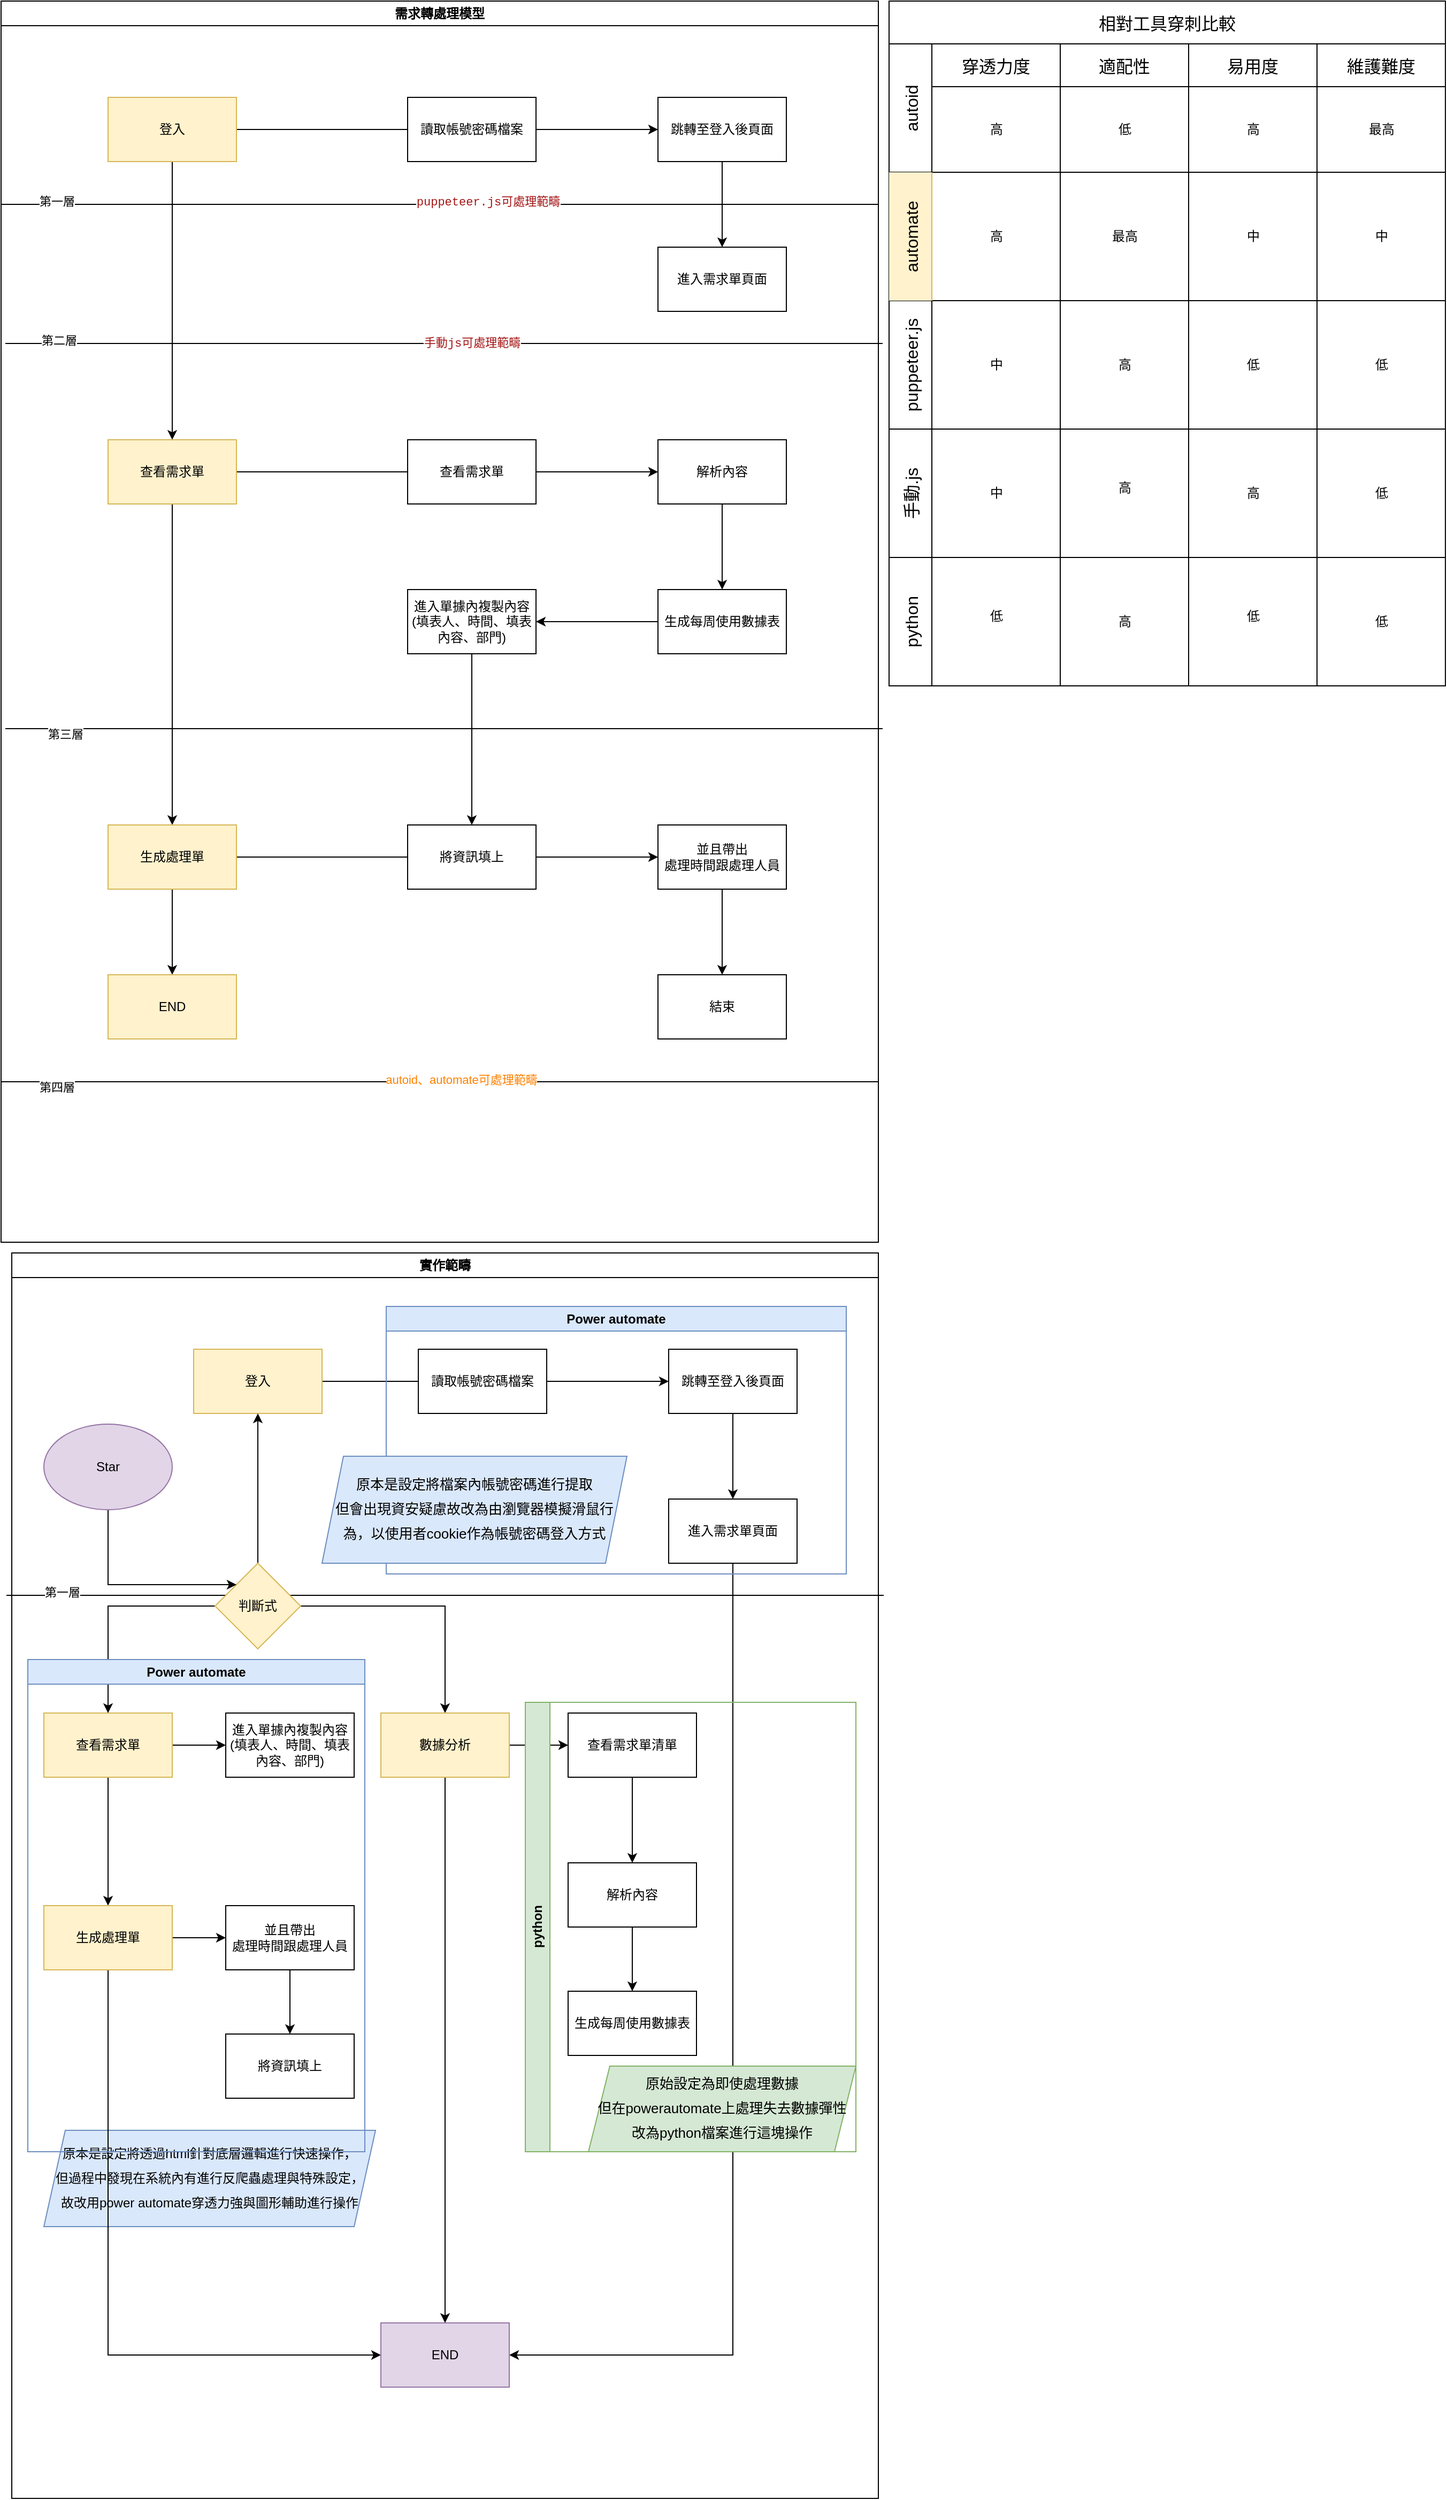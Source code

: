 <mxfile version="27.0.9">
  <diagram name="第 1 页" id="bayAC7RVxLriLvzArvMf">
    <mxGraphModel dx="1310" dy="873" grid="1" gridSize="10" guides="1" tooltips="1" connect="1" arrows="1" fold="1" page="1" pageScale="1" pageWidth="827" pageHeight="1169" math="0" shadow="0">
      <root>
        <mxCell id="0" />
        <mxCell id="1" parent="0" />
        <mxCell id="qOFW_0IbbRkb3QsKgvHS-2" value="需求轉處理模型" style="swimlane;whiteSpace=wrap;html=1;" parent="1" vertex="1">
          <mxGeometry width="820" height="1160" as="geometry" />
        </mxCell>
        <mxCell id="qOFW_0IbbRkb3QsKgvHS-6" style="edgeStyle=orthogonalEdgeStyle;rounded=0;orthogonalLoop=1;jettySize=auto;html=1;entryX=0.5;entryY=0;entryDx=0;entryDy=0;" parent="qOFW_0IbbRkb3QsKgvHS-2" source="qOFW_0IbbRkb3QsKgvHS-3" target="qOFW_0IbbRkb3QsKgvHS-4" edge="1">
          <mxGeometry relative="1" as="geometry">
            <mxPoint x="160" y="190" as="targetPoint" />
          </mxGeometry>
        </mxCell>
        <mxCell id="qOFW_0IbbRkb3QsKgvHS-11" value="" style="edgeStyle=orthogonalEdgeStyle;rounded=0;orthogonalLoop=1;jettySize=auto;html=1;endArrow=none;startFill=0;endFill=1;" parent="qOFW_0IbbRkb3QsKgvHS-2" source="qOFW_0IbbRkb3QsKgvHS-3" target="qOFW_0IbbRkb3QsKgvHS-10" edge="1">
          <mxGeometry relative="1" as="geometry" />
        </mxCell>
        <mxCell id="qOFW_0IbbRkb3QsKgvHS-3" value="登入" style="rounded=0;whiteSpace=wrap;html=1;fillColor=#fff2cc;strokeColor=#d6b656;" parent="qOFW_0IbbRkb3QsKgvHS-2" vertex="1">
          <mxGeometry x="100" y="90" width="120" height="60" as="geometry" />
        </mxCell>
        <mxCell id="qOFW_0IbbRkb3QsKgvHS-7" style="edgeStyle=orthogonalEdgeStyle;rounded=0;orthogonalLoop=1;jettySize=auto;html=1;entryX=0.5;entryY=0;entryDx=0;entryDy=0;" parent="qOFW_0IbbRkb3QsKgvHS-2" source="qOFW_0IbbRkb3QsKgvHS-4" target="qOFW_0IbbRkb3QsKgvHS-5" edge="1">
          <mxGeometry relative="1" as="geometry" />
        </mxCell>
        <mxCell id="qOFW_0IbbRkb3QsKgvHS-30" value="" style="edgeStyle=orthogonalEdgeStyle;rounded=0;orthogonalLoop=1;jettySize=auto;html=1;endArrow=none;startFill=0;endFill=1;" parent="qOFW_0IbbRkb3QsKgvHS-2" source="qOFW_0IbbRkb3QsKgvHS-4" target="qOFW_0IbbRkb3QsKgvHS-29" edge="1">
          <mxGeometry relative="1" as="geometry" />
        </mxCell>
        <mxCell id="qOFW_0IbbRkb3QsKgvHS-4" value="查看需求單" style="rounded=0;whiteSpace=wrap;html=1;fillColor=#fff2cc;strokeColor=#d6b656;" parent="qOFW_0IbbRkb3QsKgvHS-2" vertex="1">
          <mxGeometry x="100" y="410" width="120" height="60" as="geometry" />
        </mxCell>
        <mxCell id="qOFW_0IbbRkb3QsKgvHS-40" value="" style="edgeStyle=orthogonalEdgeStyle;rounded=0;orthogonalLoop=1;jettySize=auto;html=1;endArrow=none;startFill=0;" parent="qOFW_0IbbRkb3QsKgvHS-2" source="qOFW_0IbbRkb3QsKgvHS-5" target="qOFW_0IbbRkb3QsKgvHS-39" edge="1">
          <mxGeometry relative="1" as="geometry" />
        </mxCell>
        <mxCell id="qOFW_0IbbRkb3QsKgvHS-47" value="" style="edgeStyle=orthogonalEdgeStyle;rounded=0;orthogonalLoop=1;jettySize=auto;html=1;" parent="qOFW_0IbbRkb3QsKgvHS-2" source="qOFW_0IbbRkb3QsKgvHS-5" target="qOFW_0IbbRkb3QsKgvHS-46" edge="1">
          <mxGeometry relative="1" as="geometry" />
        </mxCell>
        <mxCell id="qOFW_0IbbRkb3QsKgvHS-5" value="生成處理單" style="rounded=0;whiteSpace=wrap;html=1;fillColor=#fff2cc;strokeColor=#d6b656;" parent="qOFW_0IbbRkb3QsKgvHS-2" vertex="1">
          <mxGeometry x="100" y="770" width="120" height="60" as="geometry" />
        </mxCell>
        <mxCell id="qOFW_0IbbRkb3QsKgvHS-15" value="" style="edgeStyle=orthogonalEdgeStyle;rounded=0;orthogonalLoop=1;jettySize=auto;html=1;endArrow=classic;startFill=0;endFill=1;" parent="qOFW_0IbbRkb3QsKgvHS-2" source="qOFW_0IbbRkb3QsKgvHS-10" target="qOFW_0IbbRkb3QsKgvHS-14" edge="1">
          <mxGeometry relative="1" as="geometry" />
        </mxCell>
        <mxCell id="qOFW_0IbbRkb3QsKgvHS-10" value="讀取帳號密碼檔案" style="rounded=0;whiteSpace=wrap;html=1;" parent="qOFW_0IbbRkb3QsKgvHS-2" vertex="1">
          <mxGeometry x="380" y="90" width="120" height="60" as="geometry" />
        </mxCell>
        <mxCell id="qOFW_0IbbRkb3QsKgvHS-28" value="" style="edgeStyle=orthogonalEdgeStyle;rounded=0;orthogonalLoop=1;jettySize=auto;html=1;" parent="qOFW_0IbbRkb3QsKgvHS-2" source="qOFW_0IbbRkb3QsKgvHS-14" target="qOFW_0IbbRkb3QsKgvHS-27" edge="1">
          <mxGeometry relative="1" as="geometry" />
        </mxCell>
        <mxCell id="qOFW_0IbbRkb3QsKgvHS-14" value="跳轉至登入後頁面" style="rounded=0;whiteSpace=wrap;html=1;" parent="qOFW_0IbbRkb3QsKgvHS-2" vertex="1">
          <mxGeometry x="614" y="90" width="120" height="60" as="geometry" />
        </mxCell>
        <mxCell id="qOFW_0IbbRkb3QsKgvHS-27" value="進入需求單頁面" style="rounded=0;whiteSpace=wrap;html=1;" parent="qOFW_0IbbRkb3QsKgvHS-2" vertex="1">
          <mxGeometry x="614" y="230" width="120" height="60" as="geometry" />
        </mxCell>
        <mxCell id="qOFW_0IbbRkb3QsKgvHS-34" value="" style="edgeStyle=orthogonalEdgeStyle;rounded=0;orthogonalLoop=1;jettySize=auto;html=1;" parent="qOFW_0IbbRkb3QsKgvHS-2" source="qOFW_0IbbRkb3QsKgvHS-29" target="qOFW_0IbbRkb3QsKgvHS-33" edge="1">
          <mxGeometry relative="1" as="geometry" />
        </mxCell>
        <mxCell id="qOFW_0IbbRkb3QsKgvHS-29" value="查看需求單" style="rounded=0;whiteSpace=wrap;html=1;" parent="qOFW_0IbbRkb3QsKgvHS-2" vertex="1">
          <mxGeometry x="380" y="410" width="120" height="60" as="geometry" />
        </mxCell>
        <mxCell id="qOFW_0IbbRkb3QsKgvHS-36" value="" style="edgeStyle=orthogonalEdgeStyle;rounded=0;orthogonalLoop=1;jettySize=auto;html=1;" parent="qOFW_0IbbRkb3QsKgvHS-2" source="qOFW_0IbbRkb3QsKgvHS-33" target="qOFW_0IbbRkb3QsKgvHS-35" edge="1">
          <mxGeometry relative="1" as="geometry" />
        </mxCell>
        <mxCell id="qOFW_0IbbRkb3QsKgvHS-33" value="解析內容" style="rounded=0;whiteSpace=wrap;html=1;" parent="qOFW_0IbbRkb3QsKgvHS-2" vertex="1">
          <mxGeometry x="614" y="410" width="120" height="60" as="geometry" />
        </mxCell>
        <mxCell id="qOFW_0IbbRkb3QsKgvHS-38" value="" style="edgeStyle=orthogonalEdgeStyle;rounded=0;orthogonalLoop=1;jettySize=auto;html=1;" parent="qOFW_0IbbRkb3QsKgvHS-2" source="qOFW_0IbbRkb3QsKgvHS-35" target="qOFW_0IbbRkb3QsKgvHS-37" edge="1">
          <mxGeometry relative="1" as="geometry" />
        </mxCell>
        <mxCell id="qOFW_0IbbRkb3QsKgvHS-35" value="生成每周使用數據表" style="rounded=0;whiteSpace=wrap;html=1;" parent="qOFW_0IbbRkb3QsKgvHS-2" vertex="1">
          <mxGeometry x="614" y="550" width="120" height="60" as="geometry" />
        </mxCell>
        <mxCell id="qOFW_0IbbRkb3QsKgvHS-41" style="edgeStyle=orthogonalEdgeStyle;rounded=0;orthogonalLoop=1;jettySize=auto;html=1;entryX=0.5;entryY=0;entryDx=0;entryDy=0;" parent="qOFW_0IbbRkb3QsKgvHS-2" source="qOFW_0IbbRkb3QsKgvHS-37" target="qOFW_0IbbRkb3QsKgvHS-39" edge="1">
          <mxGeometry relative="1" as="geometry" />
        </mxCell>
        <mxCell id="qOFW_0IbbRkb3QsKgvHS-37" value="進入單據內複製內容&lt;div&gt;(填表人、時間、填表內容、部門)&lt;/div&gt;" style="rounded=0;whiteSpace=wrap;html=1;" parent="qOFW_0IbbRkb3QsKgvHS-2" vertex="1">
          <mxGeometry x="380" y="550" width="120" height="60" as="geometry" />
        </mxCell>
        <mxCell id="qOFW_0IbbRkb3QsKgvHS-43" value="" style="edgeStyle=orthogonalEdgeStyle;rounded=0;orthogonalLoop=1;jettySize=auto;html=1;" parent="qOFW_0IbbRkb3QsKgvHS-2" source="qOFW_0IbbRkb3QsKgvHS-39" target="qOFW_0IbbRkb3QsKgvHS-42" edge="1">
          <mxGeometry relative="1" as="geometry" />
        </mxCell>
        <mxCell id="qOFW_0IbbRkb3QsKgvHS-39" value="將資訊填上" style="rounded=0;whiteSpace=wrap;html=1;" parent="qOFW_0IbbRkb3QsKgvHS-2" vertex="1">
          <mxGeometry x="380" y="770" width="120" height="60" as="geometry" />
        </mxCell>
        <mxCell id="qOFW_0IbbRkb3QsKgvHS-45" value="" style="edgeStyle=orthogonalEdgeStyle;rounded=0;orthogonalLoop=1;jettySize=auto;html=1;" parent="qOFW_0IbbRkb3QsKgvHS-2" source="qOFW_0IbbRkb3QsKgvHS-42" target="qOFW_0IbbRkb3QsKgvHS-44" edge="1">
          <mxGeometry relative="1" as="geometry" />
        </mxCell>
        <mxCell id="qOFW_0IbbRkb3QsKgvHS-42" value="並且帶出&lt;br&gt;處理時間跟處理人員" style="rounded=0;whiteSpace=wrap;html=1;" parent="qOFW_0IbbRkb3QsKgvHS-2" vertex="1">
          <mxGeometry x="614" y="770" width="120" height="60" as="geometry" />
        </mxCell>
        <mxCell id="qOFW_0IbbRkb3QsKgvHS-44" value="結束" style="rounded=0;whiteSpace=wrap;html=1;" parent="qOFW_0IbbRkb3QsKgvHS-2" vertex="1">
          <mxGeometry x="614" y="910" width="120" height="60" as="geometry" />
        </mxCell>
        <mxCell id="qOFW_0IbbRkb3QsKgvHS-46" value="END" style="rounded=0;whiteSpace=wrap;html=1;fillColor=#fff2cc;strokeColor=#d6b656;" parent="qOFW_0IbbRkb3QsKgvHS-2" vertex="1">
          <mxGeometry x="100" y="910" width="120" height="60" as="geometry" />
        </mxCell>
        <mxCell id="p8ZsX8M8xzcW2qubZEW7-1" value="" style="endArrow=none;html=1;rounded=0;exitX=0;exitY=0.25;exitDx=0;exitDy=0;entryX=1;entryY=0.25;entryDx=0;entryDy=0;" parent="qOFW_0IbbRkb3QsKgvHS-2" edge="1">
          <mxGeometry width="50" height="50" relative="1" as="geometry">
            <mxPoint y="190" as="sourcePoint" />
            <mxPoint x="820" y="190" as="targetPoint" />
          </mxGeometry>
        </mxCell>
        <mxCell id="p8ZsX8M8xzcW2qubZEW7-4" value="&lt;div style=&quot;color: rgb(59, 59, 59); font-family: Consolas, &amp;quot;Courier New&amp;quot;, monospace; line-height: 15px; white-space-collapse: preserve;&quot;&gt;&lt;span style=&quot;color: #a31515;&quot;&gt;puppeteer.js可處理範疇&lt;/span&gt;&lt;/div&gt;" style="edgeLabel;html=1;align=center;verticalAlign=middle;resizable=0;points=[];" parent="p8ZsX8M8xzcW2qubZEW7-1" vertex="1" connectable="0">
          <mxGeometry x="0.11" y="2" relative="1" as="geometry">
            <mxPoint as="offset" />
          </mxGeometry>
        </mxCell>
        <mxCell id="p8ZsX8M8xzcW2qubZEW7-78" value="第一層" style="edgeLabel;html=1;align=center;verticalAlign=middle;resizable=0;points=[];" parent="p8ZsX8M8xzcW2qubZEW7-1" vertex="1" connectable="0">
          <mxGeometry x="-0.873" y="3" relative="1" as="geometry">
            <mxPoint as="offset" />
          </mxGeometry>
        </mxCell>
        <mxCell id="p8ZsX8M8xzcW2qubZEW7-2" value="" style="endArrow=none;html=1;rounded=0;exitX=0;exitY=0.25;exitDx=0;exitDy=0;entryX=1;entryY=0.25;entryDx=0;entryDy=0;" parent="qOFW_0IbbRkb3QsKgvHS-2" edge="1">
          <mxGeometry width="50" height="50" relative="1" as="geometry">
            <mxPoint x="4" y="680" as="sourcePoint" />
            <mxPoint x="824" y="680" as="targetPoint" />
          </mxGeometry>
        </mxCell>
        <mxCell id="p8ZsX8M8xzcW2qubZEW7-82" value="第三層" style="edgeLabel;html=1;align=center;verticalAlign=middle;resizable=0;points=[];" parent="p8ZsX8M8xzcW2qubZEW7-2" vertex="1" connectable="0">
          <mxGeometry x="-0.863" y="-5" relative="1" as="geometry">
            <mxPoint as="offset" />
          </mxGeometry>
        </mxCell>
        <mxCell id="p8ZsX8M8xzcW2qubZEW7-5" value="" style="endArrow=none;html=1;rounded=0;exitX=0;exitY=0.25;exitDx=0;exitDy=0;entryX=1;entryY=0.25;entryDx=0;entryDy=0;" parent="qOFW_0IbbRkb3QsKgvHS-2" edge="1">
          <mxGeometry width="50" height="50" relative="1" as="geometry">
            <mxPoint x="4" y="320" as="sourcePoint" />
            <mxPoint x="824" y="320" as="targetPoint" />
          </mxGeometry>
        </mxCell>
        <mxCell id="p8ZsX8M8xzcW2qubZEW7-6" value="&lt;div style=&quot;color: rgb(59, 59, 59); font-family: Consolas, &amp;quot;Courier New&amp;quot;, monospace; line-height: 15px; white-space-collapse: preserve;&quot;&gt;&lt;span style=&quot;color: #a31515;&quot;&gt;手動js可處理範疇&lt;/span&gt;&lt;/div&gt;" style="edgeLabel;html=1;align=center;verticalAlign=middle;resizable=0;points=[];" parent="p8ZsX8M8xzcW2qubZEW7-5" vertex="1" connectable="0">
          <mxGeometry x="0.11" y="2" relative="1" as="geometry">
            <mxPoint x="-19" y="2" as="offset" />
          </mxGeometry>
        </mxCell>
        <mxCell id="p8ZsX8M8xzcW2qubZEW7-81" value="第二層" style="edgeLabel;html=1;align=center;verticalAlign=middle;resizable=0;points=[];" parent="p8ZsX8M8xzcW2qubZEW7-5" vertex="1" connectable="0">
          <mxGeometry x="-0.878" y="3" relative="1" as="geometry">
            <mxPoint as="offset" />
          </mxGeometry>
        </mxCell>
        <mxCell id="p8ZsX8M8xzcW2qubZEW7-9" value="" style="endArrow=none;html=1;rounded=0;exitX=0;exitY=0.25;exitDx=0;exitDy=0;entryX=1;entryY=0.25;entryDx=0;entryDy=0;" parent="qOFW_0IbbRkb3QsKgvHS-2" edge="1">
          <mxGeometry width="50" height="50" relative="1" as="geometry">
            <mxPoint y="1010" as="sourcePoint" />
            <mxPoint x="820" y="1010" as="targetPoint" />
          </mxGeometry>
        </mxCell>
        <mxCell id="p8ZsX8M8xzcW2qubZEW7-11" value="autoid、automate可處理範疇" style="edgeLabel;html=1;align=center;verticalAlign=middle;resizable=0;points=[];fontColor=#FF8000;" parent="p8ZsX8M8xzcW2qubZEW7-9" vertex="1" connectable="0">
          <mxGeometry x="0.049" y="2" relative="1" as="geometry">
            <mxPoint as="offset" />
          </mxGeometry>
        </mxCell>
        <mxCell id="p8ZsX8M8xzcW2qubZEW7-83" value="第四層" style="edgeLabel;html=1;align=center;verticalAlign=middle;resizable=0;points=[];" parent="p8ZsX8M8xzcW2qubZEW7-9" vertex="1" connectable="0">
          <mxGeometry x="-0.873" y="-5" relative="1" as="geometry">
            <mxPoint as="offset" />
          </mxGeometry>
        </mxCell>
        <mxCell id="p8ZsX8M8xzcW2qubZEW7-65" value="相對工具穿刺比較" style="shape=table;childLayout=tableLayout;startSize=40;collapsible=0;recursiveResize=0;expand=0;fontSize=16;" parent="1" vertex="1">
          <mxGeometry x="830" width="520" height="640" as="geometry" />
        </mxCell>
        <mxCell id="p8ZsX8M8xzcW2qubZEW7-66" value="autoid" style="shape=tableRow;horizontal=0;swimlaneHead=0;swimlaneBody=0;top=0;left=0;strokeColor=inherit;bottom=0;right=0;dropTarget=0;fontStyle=0;fillColor=none;points=[[0,0.5],[1,0.5]];portConstraint=eastwest;startSize=40;collapsible=0;recursiveResize=0;expand=0;fontSize=16;" parent="p8ZsX8M8xzcW2qubZEW7-65" vertex="1">
          <mxGeometry y="40" width="520" height="120" as="geometry" />
        </mxCell>
        <mxCell id="p8ZsX8M8xzcW2qubZEW7-67" value="穿透力度" style="swimlane;swimlaneHead=0;swimlaneBody=0;fontStyle=0;strokeColor=inherit;connectable=0;fillColor=none;startSize=40;collapsible=0;recursiveResize=0;expand=0;fontSize=16;" parent="p8ZsX8M8xzcW2qubZEW7-66" vertex="1">
          <mxGeometry x="40" width="120" height="120" as="geometry">
            <mxRectangle width="120" height="120" as="alternateBounds" />
          </mxGeometry>
        </mxCell>
        <mxCell id="p8ZsX8M8xzcW2qubZEW7-94" value="高" style="text;html=1;align=center;verticalAlign=middle;resizable=0;points=[];autosize=1;strokeColor=none;fillColor=none;" parent="p8ZsX8M8xzcW2qubZEW7-67" vertex="1">
          <mxGeometry x="40" y="65" width="40" height="30" as="geometry" />
        </mxCell>
        <mxCell id="p8ZsX8M8xzcW2qubZEW7-68" value="適配性" style="swimlane;swimlaneHead=0;swimlaneBody=0;fontStyle=0;strokeColor=inherit;connectable=0;fillColor=none;startSize=40;collapsible=0;recursiveResize=0;expand=0;fontSize=16;" parent="p8ZsX8M8xzcW2qubZEW7-66" vertex="1">
          <mxGeometry x="160" width="120" height="120" as="geometry">
            <mxRectangle width="120" height="120" as="alternateBounds" />
          </mxGeometry>
        </mxCell>
        <mxCell id="p8ZsX8M8xzcW2qubZEW7-105" value="低" style="text;html=1;align=center;verticalAlign=middle;resizable=0;points=[];autosize=1;strokeColor=none;fillColor=none;" parent="p8ZsX8M8xzcW2qubZEW7-68" vertex="1">
          <mxGeometry x="40" y="65" width="40" height="30" as="geometry" />
        </mxCell>
        <mxCell id="p8ZsX8M8xzcW2qubZEW7-69" value="易用度" style="swimlane;swimlaneHead=0;swimlaneBody=0;fontStyle=0;strokeColor=inherit;connectable=0;fillColor=none;startSize=40;collapsible=0;recursiveResize=0;expand=0;fontSize=16;" parent="p8ZsX8M8xzcW2qubZEW7-66" vertex="1">
          <mxGeometry x="280" width="120" height="120" as="geometry">
            <mxRectangle width="120" height="120" as="alternateBounds" />
          </mxGeometry>
        </mxCell>
        <mxCell id="p8ZsX8M8xzcW2qubZEW7-95" value="高" style="text;html=1;align=center;verticalAlign=middle;resizable=0;points=[];autosize=1;strokeColor=none;fillColor=none;" parent="p8ZsX8M8xzcW2qubZEW7-69" vertex="1">
          <mxGeometry x="40" y="65" width="40" height="30" as="geometry" />
        </mxCell>
        <mxCell id="p8ZsX8M8xzcW2qubZEW7-108" value="維護難度" style="swimlane;swimlaneHead=0;swimlaneBody=0;fontStyle=0;strokeColor=inherit;connectable=0;fillColor=none;startSize=40;collapsible=0;recursiveResize=0;expand=0;fontSize=16;" parent="p8ZsX8M8xzcW2qubZEW7-66" vertex="1">
          <mxGeometry x="400" width="120" height="120" as="geometry">
            <mxRectangle width="120" height="120" as="alternateBounds" />
          </mxGeometry>
        </mxCell>
        <mxCell id="p8ZsX8M8xzcW2qubZEW7-113" value="最高" style="text;html=1;align=center;verticalAlign=middle;resizable=0;points=[];autosize=1;strokeColor=none;fillColor=none;" parent="p8ZsX8M8xzcW2qubZEW7-108" vertex="1">
          <mxGeometry x="35" y="65" width="50" height="30" as="geometry" />
        </mxCell>
        <mxCell id="p8ZsX8M8xzcW2qubZEW7-70" value="automate" style="shape=tableRow;horizontal=0;swimlaneHead=0;swimlaneBody=0;top=0;left=0;strokeColor=#d6b656;bottom=0;right=0;dropTarget=0;fontStyle=0;fillColor=#fff2cc;points=[[0,0.5],[1,0.5]];portConstraint=eastwest;startSize=40;collapsible=0;recursiveResize=0;expand=0;fontSize=16;" parent="p8ZsX8M8xzcW2qubZEW7-65" vertex="1">
          <mxGeometry y="160" width="520" height="120" as="geometry" />
        </mxCell>
        <mxCell id="p8ZsX8M8xzcW2qubZEW7-71" value="" style="swimlane;swimlaneHead=0;swimlaneBody=0;fontStyle=0;connectable=0;startSize=0;collapsible=0;recursiveResize=0;expand=0;fontSize=16;" parent="p8ZsX8M8xzcW2qubZEW7-70" vertex="1">
          <mxGeometry x="40" width="120" height="120" as="geometry">
            <mxRectangle width="120" height="120" as="alternateBounds" />
          </mxGeometry>
        </mxCell>
        <mxCell id="p8ZsX8M8xzcW2qubZEW7-96" value="高" style="text;html=1;align=center;verticalAlign=middle;resizable=0;points=[];autosize=1;strokeColor=none;fillColor=none;" parent="p8ZsX8M8xzcW2qubZEW7-71" vertex="1">
          <mxGeometry x="40" y="45" width="40" height="30" as="geometry" />
        </mxCell>
        <mxCell id="p8ZsX8M8xzcW2qubZEW7-72" value="" style="swimlane;swimlaneHead=0;swimlaneBody=0;fontStyle=0;connectable=0;startSize=0;collapsible=0;recursiveResize=0;expand=0;fontSize=16;" parent="p8ZsX8M8xzcW2qubZEW7-70" vertex="1">
          <mxGeometry x="160" width="120" height="120" as="geometry">
            <mxRectangle width="120" height="120" as="alternateBounds" />
          </mxGeometry>
        </mxCell>
        <mxCell id="p8ZsX8M8xzcW2qubZEW7-106" value="最高" style="text;html=1;align=center;verticalAlign=middle;resizable=0;points=[];autosize=1;strokeColor=none;fillColor=none;" parent="p8ZsX8M8xzcW2qubZEW7-72" vertex="1">
          <mxGeometry x="35" y="45" width="50" height="30" as="geometry" />
        </mxCell>
        <mxCell id="p8ZsX8M8xzcW2qubZEW7-73" value="" style="swimlane;swimlaneHead=0;swimlaneBody=0;fontStyle=0;connectable=0;strokeColor=inherit;fillColor=none;startSize=0;collapsible=0;recursiveResize=0;expand=0;fontSize=16;" parent="p8ZsX8M8xzcW2qubZEW7-70" vertex="1">
          <mxGeometry x="280" width="120" height="120" as="geometry">
            <mxRectangle width="120" height="120" as="alternateBounds" />
          </mxGeometry>
        </mxCell>
        <mxCell id="p8ZsX8M8xzcW2qubZEW7-97" value="中" style="text;html=1;align=center;verticalAlign=middle;resizable=0;points=[];autosize=1;strokeColor=none;fillColor=none;" parent="p8ZsX8M8xzcW2qubZEW7-73" vertex="1">
          <mxGeometry x="40" y="45" width="40" height="30" as="geometry" />
        </mxCell>
        <mxCell id="p8ZsX8M8xzcW2qubZEW7-109" style="swimlane;swimlaneHead=0;swimlaneBody=0;fontStyle=0;connectable=0;strokeColor=inherit;fillColor=none;startSize=0;collapsible=0;recursiveResize=0;expand=0;fontSize=16;" parent="p8ZsX8M8xzcW2qubZEW7-70" vertex="1">
          <mxGeometry x="400" width="120" height="120" as="geometry">
            <mxRectangle width="120" height="120" as="alternateBounds" />
          </mxGeometry>
        </mxCell>
        <mxCell id="p8ZsX8M8xzcW2qubZEW7-120" value="中" style="text;html=1;align=center;verticalAlign=middle;resizable=0;points=[];autosize=1;strokeColor=none;fillColor=none;" parent="p8ZsX8M8xzcW2qubZEW7-109" vertex="1">
          <mxGeometry x="40" y="45" width="40" height="30" as="geometry" />
        </mxCell>
        <mxCell id="p8ZsX8M8xzcW2qubZEW7-74" value="puppeteer.js" style="shape=tableRow;horizontal=0;swimlaneHead=0;swimlaneBody=0;top=0;left=0;strokeColor=inherit;bottom=0;right=0;dropTarget=0;fontStyle=0;fillColor=none;points=[[0,0.5],[1,0.5]];portConstraint=eastwest;startSize=40;collapsible=0;recursiveResize=0;expand=0;fontSize=16;" parent="p8ZsX8M8xzcW2qubZEW7-65" vertex="1">
          <mxGeometry y="280" width="520" height="120" as="geometry" />
        </mxCell>
        <mxCell id="p8ZsX8M8xzcW2qubZEW7-75" value="" style="swimlane;swimlaneHead=0;swimlaneBody=0;fontStyle=0;connectable=0;strokeColor=inherit;fillColor=none;startSize=0;collapsible=0;recursiveResize=0;expand=0;fontSize=16;" parent="p8ZsX8M8xzcW2qubZEW7-74" vertex="1">
          <mxGeometry x="40" width="120" height="120" as="geometry">
            <mxRectangle width="120" height="120" as="alternateBounds" />
          </mxGeometry>
        </mxCell>
        <mxCell id="p8ZsX8M8xzcW2qubZEW7-98" value="中" style="text;html=1;align=center;verticalAlign=middle;resizable=0;points=[];autosize=1;strokeColor=none;fillColor=none;" parent="p8ZsX8M8xzcW2qubZEW7-75" vertex="1">
          <mxGeometry x="40" y="45" width="40" height="30" as="geometry" />
        </mxCell>
        <mxCell id="p8ZsX8M8xzcW2qubZEW7-76" value="" style="swimlane;swimlaneHead=0;swimlaneBody=0;fontStyle=0;connectable=0;strokeColor=inherit;fillColor=none;startSize=0;collapsible=0;recursiveResize=0;expand=0;fontSize=16;" parent="p8ZsX8M8xzcW2qubZEW7-74" vertex="1">
          <mxGeometry x="160" width="120" height="120" as="geometry">
            <mxRectangle width="120" height="120" as="alternateBounds" />
          </mxGeometry>
        </mxCell>
        <mxCell id="p8ZsX8M8xzcW2qubZEW7-123" value="高" style="text;html=1;align=center;verticalAlign=middle;resizable=0;points=[];autosize=1;strokeColor=none;fillColor=none;" parent="p8ZsX8M8xzcW2qubZEW7-76" vertex="1">
          <mxGeometry x="40" y="45" width="40" height="30" as="geometry" />
        </mxCell>
        <mxCell id="p8ZsX8M8xzcW2qubZEW7-77" value="" style="swimlane;swimlaneHead=0;swimlaneBody=0;fontStyle=0;connectable=0;strokeColor=inherit;fillColor=none;startSize=0;collapsible=0;recursiveResize=0;expand=0;fontSize=16;" parent="p8ZsX8M8xzcW2qubZEW7-74" vertex="1">
          <mxGeometry x="280" width="120" height="120" as="geometry">
            <mxRectangle width="120" height="120" as="alternateBounds" />
          </mxGeometry>
        </mxCell>
        <mxCell id="p8ZsX8M8xzcW2qubZEW7-122" value="低" style="text;html=1;align=center;verticalAlign=middle;resizable=0;points=[];autosize=1;strokeColor=none;fillColor=none;" parent="p8ZsX8M8xzcW2qubZEW7-77" vertex="1">
          <mxGeometry x="40" y="45" width="40" height="30" as="geometry" />
        </mxCell>
        <mxCell id="p8ZsX8M8xzcW2qubZEW7-110" style="swimlane;swimlaneHead=0;swimlaneBody=0;fontStyle=0;connectable=0;strokeColor=inherit;fillColor=none;startSize=0;collapsible=0;recursiveResize=0;expand=0;fontSize=16;" parent="p8ZsX8M8xzcW2qubZEW7-74" vertex="1">
          <mxGeometry x="400" width="120" height="120" as="geometry">
            <mxRectangle width="120" height="120" as="alternateBounds" />
          </mxGeometry>
        </mxCell>
        <mxCell id="p8ZsX8M8xzcW2qubZEW7-116" value="低" style="text;html=1;align=center;verticalAlign=middle;resizable=0;points=[];autosize=1;strokeColor=none;fillColor=none;" parent="p8ZsX8M8xzcW2qubZEW7-110" vertex="1">
          <mxGeometry x="40" y="45" width="40" height="30" as="geometry" />
        </mxCell>
        <mxCell id="p8ZsX8M8xzcW2qubZEW7-88" value="手動.js" style="shape=tableRow;horizontal=0;swimlaneHead=0;swimlaneBody=0;top=0;left=0;strokeColor=inherit;bottom=0;right=0;dropTarget=0;fontStyle=0;fillColor=none;points=[[0,0.5],[1,0.5]];portConstraint=eastwest;startSize=40;collapsible=0;recursiveResize=0;expand=0;fontSize=16;" parent="p8ZsX8M8xzcW2qubZEW7-65" vertex="1">
          <mxGeometry y="400" width="520" height="120" as="geometry" />
        </mxCell>
        <mxCell id="p8ZsX8M8xzcW2qubZEW7-89" style="swimlane;swimlaneHead=0;swimlaneBody=0;fontStyle=0;connectable=0;strokeColor=inherit;fillColor=none;startSize=0;collapsible=0;recursiveResize=0;expand=0;fontSize=16;" parent="p8ZsX8M8xzcW2qubZEW7-88" vertex="1">
          <mxGeometry x="40" width="120" height="120" as="geometry">
            <mxRectangle width="120" height="120" as="alternateBounds" />
          </mxGeometry>
        </mxCell>
        <mxCell id="p8ZsX8M8xzcW2qubZEW7-99" value="中" style="text;html=1;align=center;verticalAlign=middle;resizable=0;points=[];autosize=1;strokeColor=none;fillColor=none;" parent="p8ZsX8M8xzcW2qubZEW7-89" vertex="1">
          <mxGeometry x="40" y="45" width="40" height="30" as="geometry" />
        </mxCell>
        <mxCell id="p8ZsX8M8xzcW2qubZEW7-90" style="swimlane;swimlaneHead=0;swimlaneBody=0;fontStyle=0;connectable=0;strokeColor=inherit;fillColor=none;startSize=0;collapsible=0;recursiveResize=0;expand=0;fontSize=16;" parent="p8ZsX8M8xzcW2qubZEW7-88" vertex="1">
          <mxGeometry x="160" width="120" height="120" as="geometry">
            <mxRectangle width="120" height="120" as="alternateBounds" />
          </mxGeometry>
        </mxCell>
        <mxCell id="p8ZsX8M8xzcW2qubZEW7-124" value="高" style="text;html=1;align=center;verticalAlign=middle;resizable=0;points=[];autosize=1;strokeColor=none;fillColor=none;" parent="p8ZsX8M8xzcW2qubZEW7-90" vertex="1">
          <mxGeometry x="40" y="40" width="40" height="30" as="geometry" />
        </mxCell>
        <mxCell id="p8ZsX8M8xzcW2qubZEW7-91" style="swimlane;swimlaneHead=0;swimlaneBody=0;fontStyle=0;connectable=0;strokeColor=inherit;fillColor=none;startSize=0;collapsible=0;recursiveResize=0;expand=0;fontSize=16;" parent="p8ZsX8M8xzcW2qubZEW7-88" vertex="1">
          <mxGeometry x="280" width="120" height="120" as="geometry">
            <mxRectangle width="120" height="120" as="alternateBounds" />
          </mxGeometry>
        </mxCell>
        <mxCell id="p8ZsX8M8xzcW2qubZEW7-119" value="高" style="text;html=1;align=center;verticalAlign=middle;resizable=0;points=[];autosize=1;strokeColor=none;fillColor=none;" parent="p8ZsX8M8xzcW2qubZEW7-91" vertex="1">
          <mxGeometry x="40" y="45" width="40" height="30" as="geometry" />
        </mxCell>
        <mxCell id="p8ZsX8M8xzcW2qubZEW7-111" style="swimlane;swimlaneHead=0;swimlaneBody=0;fontStyle=0;connectable=0;strokeColor=inherit;fillColor=none;startSize=0;collapsible=0;recursiveResize=0;expand=0;fontSize=16;" parent="p8ZsX8M8xzcW2qubZEW7-88" vertex="1">
          <mxGeometry x="400" width="120" height="120" as="geometry">
            <mxRectangle width="120" height="120" as="alternateBounds" />
          </mxGeometry>
        </mxCell>
        <mxCell id="p8ZsX8M8xzcW2qubZEW7-117" value="低" style="text;html=1;align=center;verticalAlign=middle;resizable=0;points=[];autosize=1;strokeColor=none;fillColor=none;" parent="p8ZsX8M8xzcW2qubZEW7-111" vertex="1">
          <mxGeometry x="40" y="45" width="40" height="30" as="geometry" />
        </mxCell>
        <mxCell id="p8ZsX8M8xzcW2qubZEW7-100" value="python" style="shape=tableRow;horizontal=0;swimlaneHead=0;swimlaneBody=0;top=0;left=0;strokeColor=inherit;bottom=0;right=0;dropTarget=0;fontStyle=0;fillColor=none;points=[[0,0.5],[1,0.5]];portConstraint=eastwest;startSize=40;collapsible=0;recursiveResize=0;expand=0;fontSize=16;" parent="p8ZsX8M8xzcW2qubZEW7-65" vertex="1">
          <mxGeometry y="520" width="520" height="120" as="geometry" />
        </mxCell>
        <mxCell id="p8ZsX8M8xzcW2qubZEW7-101" style="swimlane;swimlaneHead=0;swimlaneBody=0;fontStyle=0;connectable=0;strokeColor=inherit;fillColor=none;startSize=0;collapsible=0;recursiveResize=0;expand=0;fontSize=16;" parent="p8ZsX8M8xzcW2qubZEW7-100" vertex="1">
          <mxGeometry x="40" width="120" height="120" as="geometry">
            <mxRectangle width="120" height="120" as="alternateBounds" />
          </mxGeometry>
        </mxCell>
        <mxCell id="p8ZsX8M8xzcW2qubZEW7-104" value="低" style="text;html=1;align=center;verticalAlign=middle;resizable=0;points=[];autosize=1;strokeColor=none;fillColor=none;" parent="p8ZsX8M8xzcW2qubZEW7-101" vertex="1">
          <mxGeometry x="40" y="40" width="40" height="30" as="geometry" />
        </mxCell>
        <mxCell id="p8ZsX8M8xzcW2qubZEW7-102" style="swimlane;swimlaneHead=0;swimlaneBody=0;fontStyle=0;connectable=0;strokeColor=inherit;fillColor=none;startSize=0;collapsible=0;recursiveResize=0;expand=0;fontSize=16;" parent="p8ZsX8M8xzcW2qubZEW7-100" vertex="1">
          <mxGeometry x="160" width="120" height="120" as="geometry">
            <mxRectangle width="120" height="120" as="alternateBounds" />
          </mxGeometry>
        </mxCell>
        <mxCell id="p8ZsX8M8xzcW2qubZEW7-125" value="高" style="text;html=1;align=center;verticalAlign=middle;resizable=0;points=[];autosize=1;strokeColor=none;fillColor=none;" parent="p8ZsX8M8xzcW2qubZEW7-102" vertex="1">
          <mxGeometry x="40" y="45" width="40" height="30" as="geometry" />
        </mxCell>
        <mxCell id="p8ZsX8M8xzcW2qubZEW7-103" style="swimlane;swimlaneHead=0;swimlaneBody=0;fontStyle=0;connectable=0;strokeColor=inherit;fillColor=none;startSize=0;collapsible=0;recursiveResize=0;expand=0;fontSize=16;" parent="p8ZsX8M8xzcW2qubZEW7-100" vertex="1">
          <mxGeometry x="280" width="120" height="120" as="geometry">
            <mxRectangle width="120" height="120" as="alternateBounds" />
          </mxGeometry>
        </mxCell>
        <mxCell id="p8ZsX8M8xzcW2qubZEW7-121" value="低" style="text;html=1;align=center;verticalAlign=middle;resizable=0;points=[];autosize=1;strokeColor=none;fillColor=none;" parent="p8ZsX8M8xzcW2qubZEW7-103" vertex="1">
          <mxGeometry x="40" y="40" width="40" height="30" as="geometry" />
        </mxCell>
        <mxCell id="p8ZsX8M8xzcW2qubZEW7-112" style="swimlane;swimlaneHead=0;swimlaneBody=0;fontStyle=0;connectable=0;strokeColor=inherit;fillColor=none;startSize=0;collapsible=0;recursiveResize=0;expand=0;fontSize=16;" parent="p8ZsX8M8xzcW2qubZEW7-100" vertex="1">
          <mxGeometry x="400" width="120" height="120" as="geometry">
            <mxRectangle width="120" height="120" as="alternateBounds" />
          </mxGeometry>
        </mxCell>
        <mxCell id="p8ZsX8M8xzcW2qubZEW7-118" value="低" style="text;html=1;align=center;verticalAlign=middle;resizable=0;points=[];autosize=1;strokeColor=none;fillColor=none;" parent="p8ZsX8M8xzcW2qubZEW7-112" vertex="1">
          <mxGeometry x="40" y="45" width="40" height="30" as="geometry" />
        </mxCell>
        <mxCell id="zecjDvUtY8WKfIMVE10a-2" value="實作範疇" style="swimlane;whiteSpace=wrap;html=1;" parent="1" vertex="1">
          <mxGeometry x="10" y="1170" width="810" height="1164" as="geometry" />
        </mxCell>
        <mxCell id="zecjDvUtY8WKfIMVE10a-68" value="&lt;div style=&quot;line-height: 190%;&quot;&gt;&lt;font&gt;原本是設定將透過html針對底層邏輯進行快速操作，&lt;br&gt;但過程中發現在系統內有進行反爬蟲處理與特殊設定，&lt;br&gt;故改用power automate穿透力強與圖形輔助進行操作&lt;/font&gt;&lt;/div&gt;" style="shape=parallelogram;perimeter=parallelogramPerimeter;whiteSpace=wrap;html=1;fixedSize=1;fillColor=#dae8fc;strokeColor=#6c8ebf;" parent="zecjDvUtY8WKfIMVE10a-2" vertex="1">
          <mxGeometry x="30" y="820" width="310" height="90" as="geometry" />
        </mxCell>
        <mxCell id="zecjDvUtY8WKfIMVE10a-4" value="" style="edgeStyle=orthogonalEdgeStyle;rounded=0;orthogonalLoop=1;jettySize=auto;html=1;endArrow=none;startFill=0;endFill=1;" parent="zecjDvUtY8WKfIMVE10a-2" source="zecjDvUtY8WKfIMVE10a-5" target="zecjDvUtY8WKfIMVE10a-13" edge="1">
          <mxGeometry relative="1" as="geometry" />
        </mxCell>
        <mxCell id="zecjDvUtY8WKfIMVE10a-5" value="登入" style="rounded=0;whiteSpace=wrap;html=1;fillColor=#fff2cc;strokeColor=#d6b656;" parent="zecjDvUtY8WKfIMVE10a-2" vertex="1">
          <mxGeometry x="170" y="90" width="120" height="60" as="geometry" />
        </mxCell>
        <mxCell id="zecjDvUtY8WKfIMVE10a-6" style="edgeStyle=orthogonalEdgeStyle;rounded=0;orthogonalLoop=1;jettySize=auto;html=1;entryX=0.5;entryY=0;entryDx=0;entryDy=0;" parent="zecjDvUtY8WKfIMVE10a-2" source="zecjDvUtY8WKfIMVE10a-8" target="zecjDvUtY8WKfIMVE10a-11" edge="1">
          <mxGeometry relative="1" as="geometry" />
        </mxCell>
        <mxCell id="zecjDvUtY8WKfIMVE10a-51" value="" style="edgeStyle=orthogonalEdgeStyle;rounded=0;orthogonalLoop=1;jettySize=auto;html=1;" parent="zecjDvUtY8WKfIMVE10a-2" source="zecjDvUtY8WKfIMVE10a-8" target="zecjDvUtY8WKfIMVE10a-45" edge="1">
          <mxGeometry relative="1" as="geometry" />
        </mxCell>
        <mxCell id="zecjDvUtY8WKfIMVE10a-8" value="查看需求單" style="rounded=0;whiteSpace=wrap;html=1;fillColor=#fff2cc;strokeColor=#d6b656;" parent="zecjDvUtY8WKfIMVE10a-2" vertex="1">
          <mxGeometry x="30" y="430" width="120" height="60" as="geometry" />
        </mxCell>
        <mxCell id="zecjDvUtY8WKfIMVE10a-10" value="" style="edgeStyle=orthogonalEdgeStyle;rounded=0;orthogonalLoop=1;jettySize=auto;html=1;" parent="zecjDvUtY8WKfIMVE10a-2" source="zecjDvUtY8WKfIMVE10a-11" target="zecjDvUtY8WKfIMVE10a-30" edge="1">
          <mxGeometry relative="1" as="geometry">
            <Array as="points">
              <mxPoint x="90" y="1030" />
            </Array>
          </mxGeometry>
        </mxCell>
        <mxCell id="zecjDvUtY8WKfIMVE10a-54" value="" style="edgeStyle=orthogonalEdgeStyle;rounded=0;orthogonalLoop=1;jettySize=auto;html=1;" parent="zecjDvUtY8WKfIMVE10a-2" source="zecjDvUtY8WKfIMVE10a-11" target="zecjDvUtY8WKfIMVE10a-28" edge="1">
          <mxGeometry relative="1" as="geometry" />
        </mxCell>
        <mxCell id="zecjDvUtY8WKfIMVE10a-11" value="生成處理單" style="rounded=0;whiteSpace=wrap;html=1;fillColor=#fff2cc;strokeColor=#d6b656;" parent="zecjDvUtY8WKfIMVE10a-2" vertex="1">
          <mxGeometry x="30" y="610" width="120" height="60" as="geometry" />
        </mxCell>
        <mxCell id="zecjDvUtY8WKfIMVE10a-12" value="" style="edgeStyle=orthogonalEdgeStyle;rounded=0;orthogonalLoop=1;jettySize=auto;html=1;endArrow=classic;startFill=0;endFill=1;" parent="zecjDvUtY8WKfIMVE10a-2" source="zecjDvUtY8WKfIMVE10a-13" target="zecjDvUtY8WKfIMVE10a-15" edge="1">
          <mxGeometry relative="1" as="geometry" />
        </mxCell>
        <mxCell id="zecjDvUtY8WKfIMVE10a-13" value="讀取帳號密碼檔案" style="rounded=0;whiteSpace=wrap;html=1;" parent="zecjDvUtY8WKfIMVE10a-2" vertex="1">
          <mxGeometry x="380" y="90" width="120" height="60" as="geometry" />
        </mxCell>
        <mxCell id="zecjDvUtY8WKfIMVE10a-14" value="" style="edgeStyle=orthogonalEdgeStyle;rounded=0;orthogonalLoop=1;jettySize=auto;html=1;" parent="zecjDvUtY8WKfIMVE10a-2" source="zecjDvUtY8WKfIMVE10a-15" target="zecjDvUtY8WKfIMVE10a-16" edge="1">
          <mxGeometry relative="1" as="geometry" />
        </mxCell>
        <mxCell id="zecjDvUtY8WKfIMVE10a-15" value="跳轉至登入後頁面" style="rounded=0;whiteSpace=wrap;html=1;" parent="zecjDvUtY8WKfIMVE10a-2" vertex="1">
          <mxGeometry x="614" y="90" width="120" height="60" as="geometry" />
        </mxCell>
        <mxCell id="6cOiTO5604fwLvCHex_u-8" style="edgeStyle=orthogonalEdgeStyle;rounded=0;orthogonalLoop=1;jettySize=auto;html=1;exitX=0.5;exitY=1;exitDx=0;exitDy=0;entryX=1;entryY=0.5;entryDx=0;entryDy=0;" edge="1" parent="zecjDvUtY8WKfIMVE10a-2" source="zecjDvUtY8WKfIMVE10a-16" target="zecjDvUtY8WKfIMVE10a-30">
          <mxGeometry relative="1" as="geometry" />
        </mxCell>
        <mxCell id="zecjDvUtY8WKfIMVE10a-16" value="進入需求單頁面" style="rounded=0;whiteSpace=wrap;html=1;" parent="zecjDvUtY8WKfIMVE10a-2" vertex="1">
          <mxGeometry x="614" y="230" width="120" height="60" as="geometry" />
        </mxCell>
        <mxCell id="zecjDvUtY8WKfIMVE10a-30" value="END" style="rounded=0;whiteSpace=wrap;html=1;fillColor=#e1d5e7;strokeColor=#9673a6;" parent="zecjDvUtY8WKfIMVE10a-2" vertex="1">
          <mxGeometry x="345" y="1000" width="120" height="60" as="geometry" />
        </mxCell>
        <mxCell id="zecjDvUtY8WKfIMVE10a-31" value="" style="endArrow=none;html=1;rounded=0;exitX=0;exitY=0.25;exitDx=0;exitDy=0;entryX=1;entryY=0.25;entryDx=0;entryDy=0;" parent="zecjDvUtY8WKfIMVE10a-2" edge="1">
          <mxGeometry width="50" height="50" relative="1" as="geometry">
            <mxPoint x="-5" y="320" as="sourcePoint" />
            <mxPoint x="815" y="320" as="targetPoint" />
          </mxGeometry>
        </mxCell>
        <mxCell id="zecjDvUtY8WKfIMVE10a-33" value="第一層" style="edgeLabel;html=1;align=center;verticalAlign=middle;resizable=0;points=[];" parent="zecjDvUtY8WKfIMVE10a-31" vertex="1" connectable="0">
          <mxGeometry x="-0.873" y="3" relative="1" as="geometry">
            <mxPoint as="offset" />
          </mxGeometry>
        </mxCell>
        <mxCell id="zecjDvUtY8WKfIMVE10a-47" style="edgeStyle=orthogonalEdgeStyle;rounded=0;orthogonalLoop=1;jettySize=auto;html=1;entryX=0.5;entryY=0;entryDx=0;entryDy=0;" parent="zecjDvUtY8WKfIMVE10a-2" source="zecjDvUtY8WKfIMVE10a-43" target="zecjDvUtY8WKfIMVE10a-8" edge="1">
          <mxGeometry relative="1" as="geometry" />
        </mxCell>
        <mxCell id="zecjDvUtY8WKfIMVE10a-50" value="" style="edgeStyle=orthogonalEdgeStyle;rounded=0;orthogonalLoop=1;jettySize=auto;html=1;" parent="zecjDvUtY8WKfIMVE10a-2" source="zecjDvUtY8WKfIMVE10a-43" target="zecjDvUtY8WKfIMVE10a-49" edge="1">
          <mxGeometry relative="1" as="geometry" />
        </mxCell>
        <mxCell id="6cOiTO5604fwLvCHex_u-6" style="edgeStyle=orthogonalEdgeStyle;rounded=0;orthogonalLoop=1;jettySize=auto;html=1;exitX=0.5;exitY=0;exitDx=0;exitDy=0;entryX=0.5;entryY=1;entryDx=0;entryDy=0;" edge="1" parent="zecjDvUtY8WKfIMVE10a-2" source="zecjDvUtY8WKfIMVE10a-43" target="zecjDvUtY8WKfIMVE10a-5">
          <mxGeometry relative="1" as="geometry" />
        </mxCell>
        <mxCell id="zecjDvUtY8WKfIMVE10a-43" value="判斷式" style="rhombus;whiteSpace=wrap;html=1;fillColor=#fff2cc;strokeColor=#d6b656;rounded=0;" parent="zecjDvUtY8WKfIMVE10a-2" vertex="1">
          <mxGeometry x="190" y="290" width="80" height="80" as="geometry" />
        </mxCell>
        <mxCell id="zecjDvUtY8WKfIMVE10a-58" style="edgeStyle=orthogonalEdgeStyle;rounded=0;orthogonalLoop=1;jettySize=auto;html=1;entryX=0.5;entryY=0;entryDx=0;entryDy=0;" parent="zecjDvUtY8WKfIMVE10a-2" source="zecjDvUtY8WKfIMVE10a-49" target="zecjDvUtY8WKfIMVE10a-30" edge="1">
          <mxGeometry relative="1" as="geometry">
            <Array as="points" />
          </mxGeometry>
        </mxCell>
        <mxCell id="zecjDvUtY8WKfIMVE10a-59" style="edgeStyle=orthogonalEdgeStyle;rounded=0;orthogonalLoop=1;jettySize=auto;html=1;entryX=0;entryY=0.5;entryDx=0;entryDy=0;" parent="zecjDvUtY8WKfIMVE10a-2" source="zecjDvUtY8WKfIMVE10a-49" target="zecjDvUtY8WKfIMVE10a-18" edge="1">
          <mxGeometry relative="1" as="geometry" />
        </mxCell>
        <mxCell id="zecjDvUtY8WKfIMVE10a-49" value="數據分析" style="whiteSpace=wrap;html=1;fillColor=#fff2cc;strokeColor=#d6b656;rounded=0;" parent="zecjDvUtY8WKfIMVE10a-2" vertex="1">
          <mxGeometry x="345" y="430" width="120" height="60" as="geometry" />
        </mxCell>
        <mxCell id="zecjDvUtY8WKfIMVE10a-45" value="進入單據內複製內容&lt;div&gt;(填表人、時間、填表內容、部門)&lt;/div&gt;" style="rounded=0;whiteSpace=wrap;html=1;" parent="zecjDvUtY8WKfIMVE10a-2" vertex="1">
          <mxGeometry x="200" y="430" width="120" height="60" as="geometry" />
        </mxCell>
        <mxCell id="zecjDvUtY8WKfIMVE10a-55" value="" style="edgeStyle=orthogonalEdgeStyle;rounded=0;orthogonalLoop=1;jettySize=auto;html=1;" parent="zecjDvUtY8WKfIMVE10a-2" source="zecjDvUtY8WKfIMVE10a-28" target="zecjDvUtY8WKfIMVE10a-26" edge="1">
          <mxGeometry relative="1" as="geometry" />
        </mxCell>
        <mxCell id="zecjDvUtY8WKfIMVE10a-28" value="並且帶出&lt;br&gt;處理時間跟處理人員" style="rounded=0;whiteSpace=wrap;html=1;" parent="zecjDvUtY8WKfIMVE10a-2" vertex="1">
          <mxGeometry x="200" y="610" width="120" height="60" as="geometry" />
        </mxCell>
        <mxCell id="zecjDvUtY8WKfIMVE10a-26" value="將資訊填上" style="rounded=0;whiteSpace=wrap;html=1;" parent="zecjDvUtY8WKfIMVE10a-2" vertex="1">
          <mxGeometry x="200" y="730" width="120" height="60" as="geometry" />
        </mxCell>
        <mxCell id="zecjDvUtY8WKfIMVE10a-18" value="查看需求單清單" style="rounded=0;whiteSpace=wrap;html=1;" parent="zecjDvUtY8WKfIMVE10a-2" vertex="1">
          <mxGeometry x="520" y="430" width="120" height="60" as="geometry" />
        </mxCell>
        <mxCell id="zecjDvUtY8WKfIMVE10a-20" value="解析內容" style="rounded=0;whiteSpace=wrap;html=1;" parent="zecjDvUtY8WKfIMVE10a-2" vertex="1">
          <mxGeometry x="520" y="570" width="120" height="60" as="geometry" />
        </mxCell>
        <mxCell id="zecjDvUtY8WKfIMVE10a-17" value="" style="edgeStyle=orthogonalEdgeStyle;rounded=0;orthogonalLoop=1;jettySize=auto;html=1;" parent="zecjDvUtY8WKfIMVE10a-2" source="zecjDvUtY8WKfIMVE10a-18" target="zecjDvUtY8WKfIMVE10a-20" edge="1">
          <mxGeometry relative="1" as="geometry" />
        </mxCell>
        <mxCell id="zecjDvUtY8WKfIMVE10a-22" value="生成每周使用數據表" style="rounded=0;whiteSpace=wrap;html=1;" parent="zecjDvUtY8WKfIMVE10a-2" vertex="1">
          <mxGeometry x="520" y="690" width="120" height="60" as="geometry" />
        </mxCell>
        <mxCell id="zecjDvUtY8WKfIMVE10a-19" value="" style="edgeStyle=orthogonalEdgeStyle;rounded=0;orthogonalLoop=1;jettySize=auto;html=1;" parent="zecjDvUtY8WKfIMVE10a-2" source="zecjDvUtY8WKfIMVE10a-20" target="zecjDvUtY8WKfIMVE10a-22" edge="1">
          <mxGeometry relative="1" as="geometry" />
        </mxCell>
        <mxCell id="zecjDvUtY8WKfIMVE10a-61" value="python" style="swimlane;horizontal=0;whiteSpace=wrap;html=1;labelBackgroundColor=none;fillColor=#d5e8d4;strokeColor=#82b366;" parent="zecjDvUtY8WKfIMVE10a-2" vertex="1">
          <mxGeometry x="480" y="420" width="309" height="420" as="geometry" />
        </mxCell>
        <mxCell id="zecjDvUtY8WKfIMVE10a-64" value="&lt;div style=&quot;line-height: 190%;&quot;&gt;&lt;span style=&quot;font-size: 13px;&quot;&gt;原始設定為即使處理數據&lt;/span&gt;&lt;/div&gt;&lt;div style=&quot;line-height: 190%;&quot;&gt;&lt;span style=&quot;font-size: 13px;&quot;&gt;但在powerautomate上處理失去數據彈性&lt;/span&gt;&lt;/div&gt;&lt;div style=&quot;line-height: 190%;&quot;&gt;&lt;span style=&quot;font-size: 13px;&quot;&gt;改為python檔案進行這塊操作&lt;/span&gt;&lt;/div&gt;" style="shape=parallelogram;perimeter=parallelogramPerimeter;whiteSpace=wrap;html=1;fixedSize=1;fillColor=#d5e8d4;strokeColor=#82b366;" parent="zecjDvUtY8WKfIMVE10a-61" vertex="1">
          <mxGeometry x="59" y="340" width="250" height="80" as="geometry" />
        </mxCell>
        <mxCell id="zecjDvUtY8WKfIMVE10a-62" value="Power automate" style="swimlane;whiteSpace=wrap;html=1;fillColor=#dae8fc;strokeColor=#6c8ebf;" parent="zecjDvUtY8WKfIMVE10a-2" vertex="1">
          <mxGeometry x="350" y="50" width="430" height="250" as="geometry" />
        </mxCell>
        <mxCell id="zecjDvUtY8WKfIMVE10a-63" value="&lt;div style=&quot;line-height: 190%;&quot;&gt;&lt;font style=&quot;font-size: 13px;&quot;&gt;原本是設定將檔案內帳號密碼進行提取&lt;/font&gt;&lt;div&gt;&lt;font style=&quot;font-size: 13px;&quot;&gt;但會出現資安疑慮故改為由瀏覽器模擬滑鼠行為，以使用者cookie作為帳號密碼登入方式&lt;/font&gt;&lt;/div&gt;&lt;/div&gt;" style="shape=parallelogram;perimeter=parallelogramPerimeter;whiteSpace=wrap;html=1;fixedSize=1;fillColor=#dae8fc;strokeColor=#6c8ebf;" parent="zecjDvUtY8WKfIMVE10a-62" vertex="1">
          <mxGeometry x="-60" y="140" width="285" height="100" as="geometry" />
        </mxCell>
        <mxCell id="zecjDvUtY8WKfIMVE10a-67" value="Power automate" style="swimlane;whiteSpace=wrap;html=1;fillColor=#dae8fc;strokeColor=#6c8ebf;" parent="zecjDvUtY8WKfIMVE10a-2" vertex="1">
          <mxGeometry x="15" y="380" width="315" height="460" as="geometry" />
        </mxCell>
        <mxCell id="6cOiTO5604fwLvCHex_u-7" style="edgeStyle=orthogonalEdgeStyle;rounded=0;orthogonalLoop=1;jettySize=auto;html=1;" edge="1" parent="zecjDvUtY8WKfIMVE10a-2" source="6cOiTO5604fwLvCHex_u-5">
          <mxGeometry relative="1" as="geometry">
            <mxPoint x="210" y="310" as="targetPoint" />
            <Array as="points">
              <mxPoint x="90" y="310" />
            </Array>
          </mxGeometry>
        </mxCell>
        <mxCell id="6cOiTO5604fwLvCHex_u-5" value="Star" style="ellipse;whiteSpace=wrap;html=1;fillColor=#e1d5e7;strokeColor=#9673a6;" vertex="1" parent="zecjDvUtY8WKfIMVE10a-2">
          <mxGeometry x="30" y="160" width="120" height="80" as="geometry" />
        </mxCell>
      </root>
    </mxGraphModel>
  </diagram>
</mxfile>
